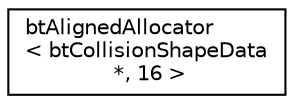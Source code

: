 digraph "Graphical Class Hierarchy"
{
  edge [fontname="Helvetica",fontsize="10",labelfontname="Helvetica",labelfontsize="10"];
  node [fontname="Helvetica",fontsize="10",shape=record];
  rankdir="LR";
  Node1 [label="btAlignedAllocator\l\< btCollisionShapeData\l *, 16 \>",height=0.2,width=0.4,color="black", fillcolor="white", style="filled",URL="$classbt_aligned_allocator.html"];
}
